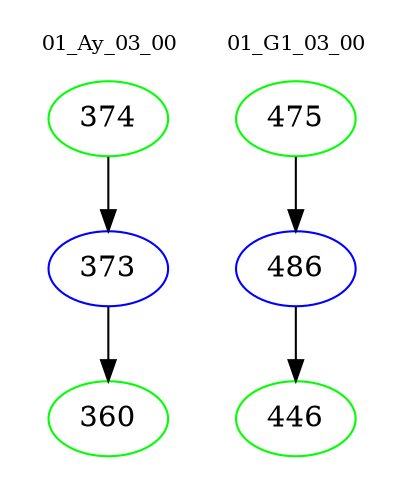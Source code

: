 digraph{
subgraph cluster_0 {
color = white
label = "01_Ay_03_00";
fontsize=10;
T0_374 [label="374", color="green"]
T0_374 -> T0_373 [color="black"]
T0_373 [label="373", color="blue"]
T0_373 -> T0_360 [color="black"]
T0_360 [label="360", color="green"]
}
subgraph cluster_1 {
color = white
label = "01_G1_03_00";
fontsize=10;
T1_475 [label="475", color="green"]
T1_475 -> T1_486 [color="black"]
T1_486 [label="486", color="blue"]
T1_486 -> T1_446 [color="black"]
T1_446 [label="446", color="green"]
}
}
